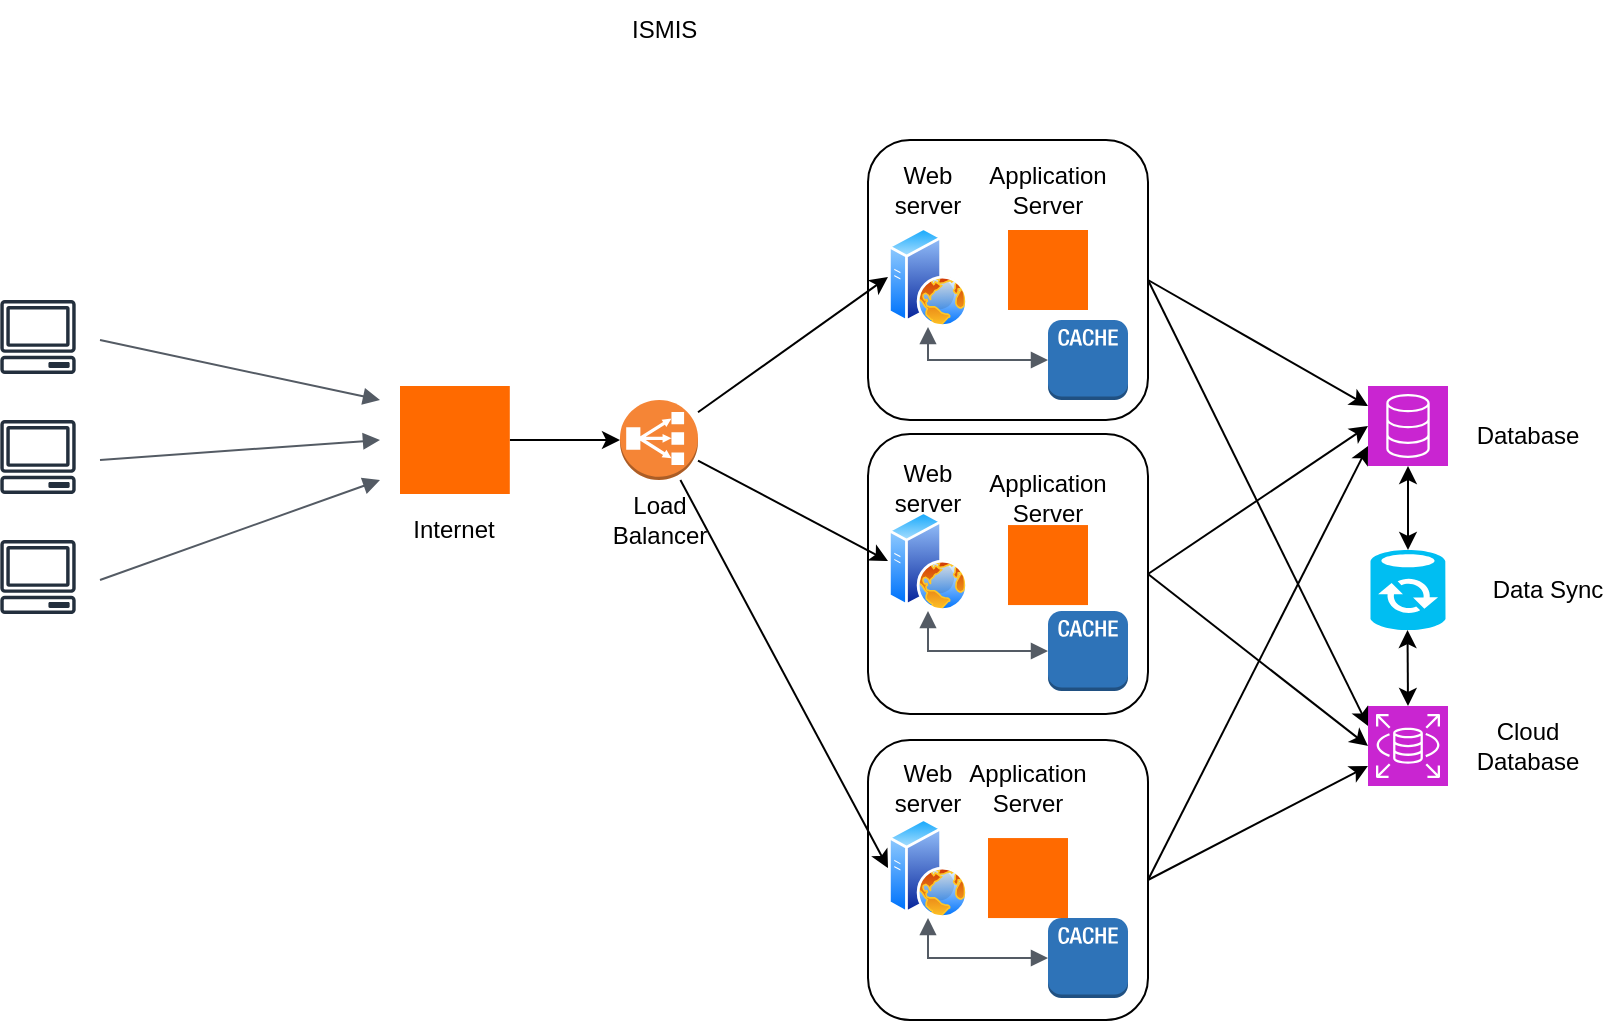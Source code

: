 <mxfile version="26.0.10">
  <diagram name="Page-1" id="kdO5WqpyDDjDXoMb0VlL">
    <mxGraphModel dx="1434" dy="780" grid="1" gridSize="10" guides="1" tooltips="1" connect="1" arrows="1" fold="1" page="1" pageScale="1" pageWidth="850" pageHeight="1100" math="0" shadow="0">
      <root>
        <mxCell id="0" />
        <mxCell id="1" parent="0" />
        <mxCell id="O8sNarLCsa7gvmpSzw7r-89" value="" style="rounded=1;whiteSpace=wrap;html=1;" vertex="1" parent="1">
          <mxGeometry x="510" y="450" width="140" height="140" as="geometry" />
        </mxCell>
        <mxCell id="O8sNarLCsa7gvmpSzw7r-88" value="" style="rounded=1;whiteSpace=wrap;html=1;" vertex="1" parent="1">
          <mxGeometry x="510" y="297" width="140" height="140" as="geometry" />
        </mxCell>
        <mxCell id="O8sNarLCsa7gvmpSzw7r-87" value="" style="rounded=1;whiteSpace=wrap;html=1;" vertex="1" parent="1">
          <mxGeometry x="510" y="150" width="140" height="140" as="geometry" />
        </mxCell>
        <mxCell id="O8sNarLCsa7gvmpSzw7r-7" value="" style="sketch=0;outlineConnect=0;fontColor=#232F3E;gradientColor=none;fillColor=#232F3D;strokeColor=none;dashed=0;verticalLabelPosition=bottom;verticalAlign=top;align=center;html=1;fontSize=12;fontStyle=0;aspect=fixed;pointerEvents=1;shape=mxgraph.aws4.client;" vertex="1" parent="1">
          <mxGeometry x="76" y="230" width="38" height="37.03" as="geometry" />
        </mxCell>
        <mxCell id="O8sNarLCsa7gvmpSzw7r-8" value="" style="sketch=0;outlineConnect=0;fontColor=#232F3E;gradientColor=none;fillColor=#232F3D;strokeColor=none;dashed=0;verticalLabelPosition=bottom;verticalAlign=top;align=center;html=1;fontSize=12;fontStyle=0;aspect=fixed;pointerEvents=1;shape=mxgraph.aws4.client;" vertex="1" parent="1">
          <mxGeometry x="76" y="290" width="38" height="37.03" as="geometry" />
        </mxCell>
        <mxCell id="O8sNarLCsa7gvmpSzw7r-9" value="" style="sketch=0;outlineConnect=0;fontColor=#232F3E;gradientColor=none;fillColor=#232F3D;strokeColor=none;dashed=0;verticalLabelPosition=bottom;verticalAlign=top;align=center;html=1;fontSize=12;fontStyle=0;aspect=fixed;pointerEvents=1;shape=mxgraph.aws4.client;" vertex="1" parent="1">
          <mxGeometry x="76" y="350" width="38" height="37.03" as="geometry" />
        </mxCell>
        <mxCell id="O8sNarLCsa7gvmpSzw7r-13" value="" style="html=1;endArrow=block;elbow=vertical;startArrow=none;endFill=1;strokeColor=#545B64;rounded=0;" edge="1" parent="1">
          <mxGeometry width="100" relative="1" as="geometry">
            <mxPoint x="126" y="250" as="sourcePoint" />
            <mxPoint x="266" y="280" as="targetPoint" />
          </mxGeometry>
        </mxCell>
        <mxCell id="O8sNarLCsa7gvmpSzw7r-14" value="" style="html=1;endArrow=block;elbow=vertical;startArrow=none;endFill=1;strokeColor=#545B64;rounded=0;" edge="1" parent="1">
          <mxGeometry width="100" relative="1" as="geometry">
            <mxPoint x="126" y="310" as="sourcePoint" />
            <mxPoint x="266" y="300" as="targetPoint" />
          </mxGeometry>
        </mxCell>
        <mxCell id="O8sNarLCsa7gvmpSzw7r-15" value="" style="html=1;endArrow=block;elbow=vertical;startArrow=none;endFill=1;strokeColor=#545B64;rounded=0;" edge="1" parent="1">
          <mxGeometry width="100" relative="1" as="geometry">
            <mxPoint x="126" y="370" as="sourcePoint" />
            <mxPoint x="266" y="320" as="targetPoint" />
          </mxGeometry>
        </mxCell>
        <mxCell id="O8sNarLCsa7gvmpSzw7r-34" value="" style="rounded=0;orthogonalLoop=1;jettySize=auto;html=1;entryX=0;entryY=0.5;entryDx=0;entryDy=0;" edge="1" parent="1" source="O8sNarLCsa7gvmpSzw7r-16" target="O8sNarLCsa7gvmpSzw7r-17">
          <mxGeometry relative="1" as="geometry" />
        </mxCell>
        <mxCell id="O8sNarLCsa7gvmpSzw7r-35" style="rounded=0;orthogonalLoop=1;jettySize=auto;html=1;entryX=0;entryY=0.5;entryDx=0;entryDy=0;" edge="1" parent="1" source="O8sNarLCsa7gvmpSzw7r-16" target="O8sNarLCsa7gvmpSzw7r-18">
          <mxGeometry relative="1" as="geometry" />
        </mxCell>
        <mxCell id="O8sNarLCsa7gvmpSzw7r-36" style="rounded=0;orthogonalLoop=1;jettySize=auto;html=1;entryX=0;entryY=0.5;entryDx=0;entryDy=0;" edge="1" parent="1" source="O8sNarLCsa7gvmpSzw7r-16" target="O8sNarLCsa7gvmpSzw7r-19">
          <mxGeometry relative="1" as="geometry" />
        </mxCell>
        <mxCell id="O8sNarLCsa7gvmpSzw7r-16" value="" style="outlineConnect=0;dashed=0;verticalLabelPosition=bottom;verticalAlign=top;align=center;html=1;shape=mxgraph.aws3.classic_load_balancer;fillColor=#F58536;gradientColor=none;" vertex="1" parent="1">
          <mxGeometry x="386" y="280" width="39" height="40" as="geometry" />
        </mxCell>
        <mxCell id="O8sNarLCsa7gvmpSzw7r-17" value="" style="image;aspect=fixed;perimeter=ellipsePerimeter;html=1;align=center;shadow=0;dashed=0;spacingTop=3;image=img/lib/active_directory/web_server.svg;" vertex="1" parent="1">
          <mxGeometry x="520" y="193.52" width="40" height="50" as="geometry" />
        </mxCell>
        <mxCell id="O8sNarLCsa7gvmpSzw7r-18" value="" style="image;aspect=fixed;perimeter=ellipsePerimeter;html=1;align=center;shadow=0;dashed=0;spacingTop=3;image=img/lib/active_directory/web_server.svg;" vertex="1" parent="1">
          <mxGeometry x="520" y="335.5" width="40" height="50" as="geometry" />
        </mxCell>
        <mxCell id="O8sNarLCsa7gvmpSzw7r-19" value="" style="image;aspect=fixed;perimeter=ellipsePerimeter;html=1;align=center;shadow=0;dashed=0;spacingTop=3;image=img/lib/active_directory/web_server.svg;" vertex="1" parent="1">
          <mxGeometry x="520" y="489.03" width="40" height="50" as="geometry" />
        </mxCell>
        <mxCell id="O8sNarLCsa7gvmpSzw7r-21" value="" style="outlineConnect=0;dashed=0;verticalLabelPosition=bottom;verticalAlign=top;align=center;html=1;shape=mxgraph.aws3.cache_node;fillColor=#2E73B8;gradientColor=none;" vertex="1" parent="1">
          <mxGeometry x="600" y="385.5" width="40" height="40" as="geometry" />
        </mxCell>
        <mxCell id="O8sNarLCsa7gvmpSzw7r-22" value="" style="outlineConnect=0;dashed=0;verticalLabelPosition=bottom;verticalAlign=top;align=center;html=1;shape=mxgraph.aws3.cache_node;fillColor=#2E73B8;gradientColor=none;" vertex="1" parent="1">
          <mxGeometry x="600" y="240" width="40" height="40" as="geometry" />
        </mxCell>
        <mxCell id="O8sNarLCsa7gvmpSzw7r-23" value="" style="outlineConnect=0;dashed=0;verticalLabelPosition=bottom;verticalAlign=top;align=center;html=1;shape=mxgraph.aws3.cache_node;fillColor=#2E73B8;gradientColor=none;" vertex="1" parent="1">
          <mxGeometry x="600" y="539.03" width="40" height="40" as="geometry" />
        </mxCell>
        <mxCell id="O8sNarLCsa7gvmpSzw7r-28" value="" style="edgeStyle=orthogonalEdgeStyle;html=1;endArrow=block;elbow=vertical;startArrow=block;startFill=1;endFill=1;strokeColor=#545B64;rounded=0;exitX=0.5;exitY=1;exitDx=0;exitDy=0;entryX=0;entryY=0.5;entryDx=0;entryDy=0;entryPerimeter=0;" edge="1" parent="1" source="O8sNarLCsa7gvmpSzw7r-17" target="O8sNarLCsa7gvmpSzw7r-22">
          <mxGeometry width="100" relative="1" as="geometry">
            <mxPoint x="490" y="280" as="sourcePoint" />
            <mxPoint x="590" y="280" as="targetPoint" />
          </mxGeometry>
        </mxCell>
        <mxCell id="O8sNarLCsa7gvmpSzw7r-30" value="" style="edgeStyle=orthogonalEdgeStyle;html=1;endArrow=block;elbow=vertical;startArrow=block;startFill=1;endFill=1;strokeColor=#545B64;rounded=0;exitX=0.5;exitY=1;exitDx=0;exitDy=0;entryX=0;entryY=0.5;entryDx=0;entryDy=0;entryPerimeter=0;" edge="1" parent="1" source="O8sNarLCsa7gvmpSzw7r-18" target="O8sNarLCsa7gvmpSzw7r-21">
          <mxGeometry width="100" relative="1" as="geometry">
            <mxPoint x="541" y="385.5" as="sourcePoint" />
            <mxPoint x="601" y="405.5" as="targetPoint" />
          </mxGeometry>
        </mxCell>
        <mxCell id="O8sNarLCsa7gvmpSzw7r-31" value="" style="edgeStyle=orthogonalEdgeStyle;html=1;endArrow=block;elbow=vertical;startArrow=block;startFill=1;endFill=1;strokeColor=#545B64;rounded=0;exitX=0.5;exitY=1;exitDx=0;exitDy=0;" edge="1" parent="1" source="O8sNarLCsa7gvmpSzw7r-19" target="O8sNarLCsa7gvmpSzw7r-23">
          <mxGeometry width="100" relative="1" as="geometry">
            <mxPoint x="540" y="529.03" as="sourcePoint" />
            <mxPoint x="640" y="529.03" as="targetPoint" />
          </mxGeometry>
        </mxCell>
        <mxCell id="O8sNarLCsa7gvmpSzw7r-33" value="" style="edgeStyle=orthogonalEdgeStyle;rounded=0;orthogonalLoop=1;jettySize=auto;html=1;" edge="1" parent="1" source="O8sNarLCsa7gvmpSzw7r-32" target="O8sNarLCsa7gvmpSzw7r-16">
          <mxGeometry relative="1" as="geometry" />
        </mxCell>
        <mxCell id="O8sNarLCsa7gvmpSzw7r-32" value="" style="points=[];aspect=fixed;html=1;align=center;shadow=0;dashed=0;fillColor=#FF6A00;strokeColor=none;shape=mxgraph.alibaba_cloud.uis_ultimate_internet_service;" vertex="1" parent="1">
          <mxGeometry x="276" y="273" width="54.9" height="54" as="geometry" />
        </mxCell>
        <mxCell id="O8sNarLCsa7gvmpSzw7r-37" value="" style="sketch=0;points=[[0,0,0],[0.25,0,0],[0.5,0,0],[0.75,0,0],[1,0,0],[0,1,0],[0.25,1,0],[0.5,1,0],[0.75,1,0],[1,1,0],[0,0.25,0],[0,0.5,0],[0,0.75,0],[1,0.25,0],[1,0.5,0],[1,0.75,0]];outlineConnect=0;fontColor=#232F3E;fillColor=#C925D1;strokeColor=#ffffff;dashed=0;verticalLabelPosition=bottom;verticalAlign=top;align=center;html=1;fontSize=12;fontStyle=0;aspect=fixed;shape=mxgraph.aws4.resourceIcon;resIcon=mxgraph.aws4.database;" vertex="1" parent="1">
          <mxGeometry x="760" y="273" width="40" height="40" as="geometry" />
        </mxCell>
        <mxCell id="O8sNarLCsa7gvmpSzw7r-68" value="Internet" style="text;html=1;align=center;verticalAlign=middle;whiteSpace=wrap;rounded=0;" vertex="1" parent="1">
          <mxGeometry x="273.45" y="330" width="60" height="30" as="geometry" />
        </mxCell>
        <mxCell id="O8sNarLCsa7gvmpSzw7r-69" value="ISMIS&amp;nbsp;" style="text;html=1;align=center;verticalAlign=middle;whiteSpace=wrap;rounded=0;" vertex="1" parent="1">
          <mxGeometry x="380" y="80" width="60" height="30" as="geometry" />
        </mxCell>
        <mxCell id="O8sNarLCsa7gvmpSzw7r-70" value="Load Balancer" style="text;html=1;align=center;verticalAlign=middle;whiteSpace=wrap;rounded=0;" vertex="1" parent="1">
          <mxGeometry x="375.5" y="325" width="60" height="30" as="geometry" />
        </mxCell>
        <mxCell id="O8sNarLCsa7gvmpSzw7r-71" value="Web server" style="text;html=1;align=center;verticalAlign=middle;whiteSpace=wrap;rounded=0;" vertex="1" parent="1">
          <mxGeometry x="510" y="160" width="60" height="30" as="geometry" />
        </mxCell>
        <mxCell id="O8sNarLCsa7gvmpSzw7r-72" value="Web server" style="text;html=1;align=center;verticalAlign=middle;whiteSpace=wrap;rounded=0;" vertex="1" parent="1">
          <mxGeometry x="510" y="308.5" width="60" height="30" as="geometry" />
        </mxCell>
        <mxCell id="O8sNarLCsa7gvmpSzw7r-73" value="Web server" style="text;html=1;align=center;verticalAlign=middle;whiteSpace=wrap;rounded=0;" vertex="1" parent="1">
          <mxGeometry x="510" y="459.03" width="60" height="30" as="geometry" />
        </mxCell>
        <mxCell id="O8sNarLCsa7gvmpSzw7r-74" value="Database" style="text;html=1;align=center;verticalAlign=middle;whiteSpace=wrap;rounded=0;" vertex="1" parent="1">
          <mxGeometry x="810" y="283" width="60" height="30" as="geometry" />
        </mxCell>
        <mxCell id="O8sNarLCsa7gvmpSzw7r-75" value="" style="sketch=0;points=[[0,0,0],[0.25,0,0],[0.5,0,0],[0.75,0,0],[1,0,0],[0,1,0],[0.25,1,0],[0.5,1,0],[0.75,1,0],[1,1,0],[0,0.25,0],[0,0.5,0],[0,0.75,0],[1,0.25,0],[1,0.5,0],[1,0.75,0]];outlineConnect=0;fontColor=#232F3E;fillColor=#C925D1;strokeColor=#ffffff;dashed=0;verticalLabelPosition=bottom;verticalAlign=top;align=center;html=1;fontSize=12;fontStyle=0;aspect=fixed;shape=mxgraph.aws4.resourceIcon;resIcon=mxgraph.aws4.rds;" vertex="1" parent="1">
          <mxGeometry x="760" y="433" width="40" height="40" as="geometry" />
        </mxCell>
        <mxCell id="O8sNarLCsa7gvmpSzw7r-77" value="" style="points=[];aspect=fixed;html=1;align=center;shadow=0;dashed=0;fillColor=#FF6A00;strokeColor=none;shape=mxgraph.alibaba_cloud.swas_simple_application_server;" vertex="1" parent="1">
          <mxGeometry x="580" y="195" width="40" height="40" as="geometry" />
        </mxCell>
        <mxCell id="O8sNarLCsa7gvmpSzw7r-78" value="Application Server" style="text;html=1;align=center;verticalAlign=middle;whiteSpace=wrap;rounded=0;" vertex="1" parent="1">
          <mxGeometry x="570" y="160" width="60" height="30" as="geometry" />
        </mxCell>
        <mxCell id="O8sNarLCsa7gvmpSzw7r-82" value="" style="points=[];aspect=fixed;html=1;align=center;shadow=0;dashed=0;fillColor=#FF6A00;strokeColor=none;shape=mxgraph.alibaba_cloud.swas_simple_application_server;" vertex="1" parent="1">
          <mxGeometry x="580" y="342.53" width="40" height="40" as="geometry" />
        </mxCell>
        <mxCell id="O8sNarLCsa7gvmpSzw7r-83" value="Application Server" style="text;html=1;align=center;verticalAlign=middle;whiteSpace=wrap;rounded=0;" vertex="1" parent="1">
          <mxGeometry x="570" y="313.5" width="60" height="30" as="geometry" />
        </mxCell>
        <mxCell id="O8sNarLCsa7gvmpSzw7r-84" value="" style="points=[];aspect=fixed;html=1;align=center;shadow=0;dashed=0;fillColor=#FF6A00;strokeColor=none;shape=mxgraph.alibaba_cloud.swas_simple_application_server;" vertex="1" parent="1">
          <mxGeometry x="570" y="499.03" width="40" height="40" as="geometry" />
        </mxCell>
        <mxCell id="O8sNarLCsa7gvmpSzw7r-85" value="Application Server" style="text;html=1;align=center;verticalAlign=middle;whiteSpace=wrap;rounded=0;" vertex="1" parent="1">
          <mxGeometry x="560" y="459.03" width="60" height="30" as="geometry" />
        </mxCell>
        <mxCell id="O8sNarLCsa7gvmpSzw7r-86" value="Cloud Database" style="text;html=1;align=center;verticalAlign=middle;whiteSpace=wrap;rounded=0;" vertex="1" parent="1">
          <mxGeometry x="810" y="438" width="60" height="30" as="geometry" />
        </mxCell>
        <mxCell id="O8sNarLCsa7gvmpSzw7r-90" value="" style="endArrow=classic;html=1;rounded=0;exitX=1;exitY=0.5;exitDx=0;exitDy=0;entryX=0;entryY=0.25;entryDx=0;entryDy=0;entryPerimeter=0;" edge="1" parent="1" source="O8sNarLCsa7gvmpSzw7r-87" target="O8sNarLCsa7gvmpSzw7r-37">
          <mxGeometry width="50" height="50" relative="1" as="geometry">
            <mxPoint x="580" y="390" as="sourcePoint" />
            <mxPoint x="700" y="380" as="targetPoint" />
          </mxGeometry>
        </mxCell>
        <mxCell id="O8sNarLCsa7gvmpSzw7r-91" value="" style="endArrow=classic;html=1;rounded=0;exitX=1;exitY=0.5;exitDx=0;exitDy=0;entryX=0;entryY=0.5;entryDx=0;entryDy=0;entryPerimeter=0;" edge="1" parent="1" source="O8sNarLCsa7gvmpSzw7r-88" target="O8sNarLCsa7gvmpSzw7r-37">
          <mxGeometry width="50" height="50" relative="1" as="geometry">
            <mxPoint x="580" y="390" as="sourcePoint" />
            <mxPoint x="630" y="340" as="targetPoint" />
          </mxGeometry>
        </mxCell>
        <mxCell id="O8sNarLCsa7gvmpSzw7r-92" value="" style="endArrow=classic;html=1;rounded=0;exitX=1;exitY=0.5;exitDx=0;exitDy=0;entryX=0;entryY=0.75;entryDx=0;entryDy=0;entryPerimeter=0;" edge="1" parent="1" source="O8sNarLCsa7gvmpSzw7r-89" target="O8sNarLCsa7gvmpSzw7r-37">
          <mxGeometry width="50" height="50" relative="1" as="geometry">
            <mxPoint x="600" y="420" as="sourcePoint" />
            <mxPoint x="650" y="370" as="targetPoint" />
          </mxGeometry>
        </mxCell>
        <mxCell id="O8sNarLCsa7gvmpSzw7r-93" value="" style="verticalLabelPosition=bottom;html=1;verticalAlign=top;align=center;strokeColor=none;fillColor=#00BEF2;shape=mxgraph.azure.sql_datasync;" vertex="1" parent="1">
          <mxGeometry x="761.25" y="355" width="37.5" height="40" as="geometry" />
        </mxCell>
        <mxCell id="O8sNarLCsa7gvmpSzw7r-94" value="" style="endArrow=classic;html=1;rounded=0;exitX=1;exitY=0.5;exitDx=0;exitDy=0;entryX=0;entryY=0.25;entryDx=0;entryDy=0;entryPerimeter=0;" edge="1" parent="1" source="O8sNarLCsa7gvmpSzw7r-87" target="O8sNarLCsa7gvmpSzw7r-75">
          <mxGeometry width="50" height="50" relative="1" as="geometry">
            <mxPoint x="660" y="230" as="sourcePoint" />
            <mxPoint x="770" y="380" as="targetPoint" />
          </mxGeometry>
        </mxCell>
        <mxCell id="O8sNarLCsa7gvmpSzw7r-95" value="" style="endArrow=classic;html=1;rounded=0;exitX=1;exitY=0.5;exitDx=0;exitDy=0;entryX=0;entryY=0.5;entryDx=0;entryDy=0;entryPerimeter=0;" edge="1" parent="1" source="O8sNarLCsa7gvmpSzw7r-88" target="O8sNarLCsa7gvmpSzw7r-75">
          <mxGeometry width="50" height="50" relative="1" as="geometry">
            <mxPoint x="660" y="377" as="sourcePoint" />
            <mxPoint x="770" y="390" as="targetPoint" />
          </mxGeometry>
        </mxCell>
        <mxCell id="O8sNarLCsa7gvmpSzw7r-96" value="" style="endArrow=classic;html=1;rounded=0;entryX=0;entryY=0.75;entryDx=0;entryDy=0;entryPerimeter=0;" edge="1" parent="1" target="O8sNarLCsa7gvmpSzw7r-75">
          <mxGeometry width="50" height="50" relative="1" as="geometry">
            <mxPoint x="650" y="520" as="sourcePoint" />
            <mxPoint x="770" y="400" as="targetPoint" />
          </mxGeometry>
        </mxCell>
        <mxCell id="O8sNarLCsa7gvmpSzw7r-97" value="Data Sync" style="text;html=1;align=center;verticalAlign=middle;whiteSpace=wrap;rounded=0;" vertex="1" parent="1">
          <mxGeometry x="820" y="360" width="60" height="30" as="geometry" />
        </mxCell>
        <mxCell id="O8sNarLCsa7gvmpSzw7r-98" value="" style="endArrow=classic;startArrow=classic;html=1;rounded=0;exitX=0.5;exitY=0;exitDx=0;exitDy=0;exitPerimeter=0;entryX=0.5;entryY=1;entryDx=0;entryDy=0;entryPerimeter=0;" edge="1" parent="1" source="O8sNarLCsa7gvmpSzw7r-93" target="O8sNarLCsa7gvmpSzw7r-37">
          <mxGeometry width="50" height="50" relative="1" as="geometry">
            <mxPoint x="620" y="390" as="sourcePoint" />
            <mxPoint x="670" y="340" as="targetPoint" />
          </mxGeometry>
        </mxCell>
        <mxCell id="O8sNarLCsa7gvmpSzw7r-99" value="" style="endArrow=classic;startArrow=classic;html=1;rounded=0;exitX=0.5;exitY=0;exitDx=0;exitDy=0;exitPerimeter=0;entryX=0.5;entryY=1;entryDx=0;entryDy=0;entryPerimeter=0;" edge="1" parent="1" source="O8sNarLCsa7gvmpSzw7r-75">
          <mxGeometry width="50" height="50" relative="1" as="geometry">
            <mxPoint x="779.76" y="437" as="sourcePoint" />
            <mxPoint x="779.76" y="395" as="targetPoint" />
          </mxGeometry>
        </mxCell>
      </root>
    </mxGraphModel>
  </diagram>
</mxfile>
